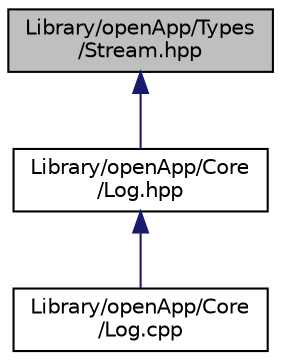 digraph "Library/openApp/Types/Stream.hpp"
{
  edge [fontname="Helvetica",fontsize="10",labelfontname="Helvetica",labelfontsize="10"];
  node [fontname="Helvetica",fontsize="10",shape=record];
  Node3 [label="Library/openApp/Types\l/Stream.hpp",height=0.2,width=0.4,color="black", fillcolor="grey75", style="filled", fontcolor="black"];
  Node3 -> Node4 [dir="back",color="midnightblue",fontsize="10",style="solid"];
  Node4 [label="Library/openApp/Core\l/Log.hpp",height=0.2,width=0.4,color="black", fillcolor="white", style="filled",URL="$_log_8hpp.html"];
  Node4 -> Node5 [dir="back",color="midnightblue",fontsize="10",style="solid"];
  Node5 [label="Library/openApp/Core\l/Log.cpp",height=0.2,width=0.4,color="black", fillcolor="white", style="filled",URL="$_log_8cpp.html"];
}
